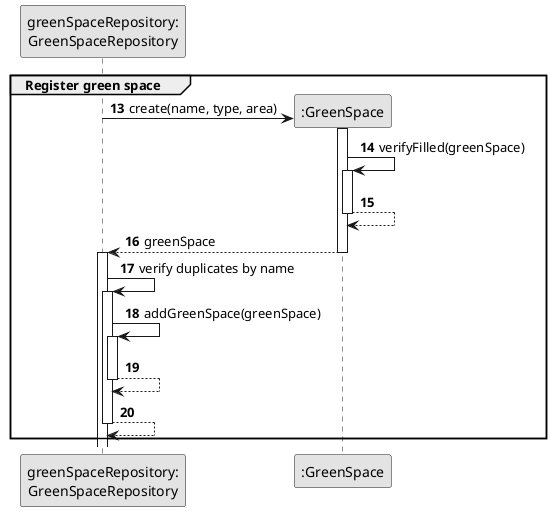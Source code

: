 @startuml
skinparam monochrome true
skinparam packageStyle rectangle
skinparam shadowing false

autonumber

'hide footbox

participant "greenSpaceRepository:\nGreenSpaceRepository" as gsrepo
participant ":GreenSpace" as GS

autonumber 13




    group Register green space


gsrepo -> GS** : create(name, type, area)

activate GS
GS -> GS : verifyFilled(greenSpace)
activate GS
GS--> GS
deactivate GS
GS --> gsrepo : greenSpace
deactivate GS
activate gsrepo
gsrepo -> gsrepo : verify duplicates by name
activate gsrepo
gsrepo -> gsrepo : addGreenSpace(greenSpace)
activate gsrepo
gsrepo-->gsrepo
deactivate gsrepo
gsrepo-->gsrepo
deactivate gsrepo
    end


@enduml